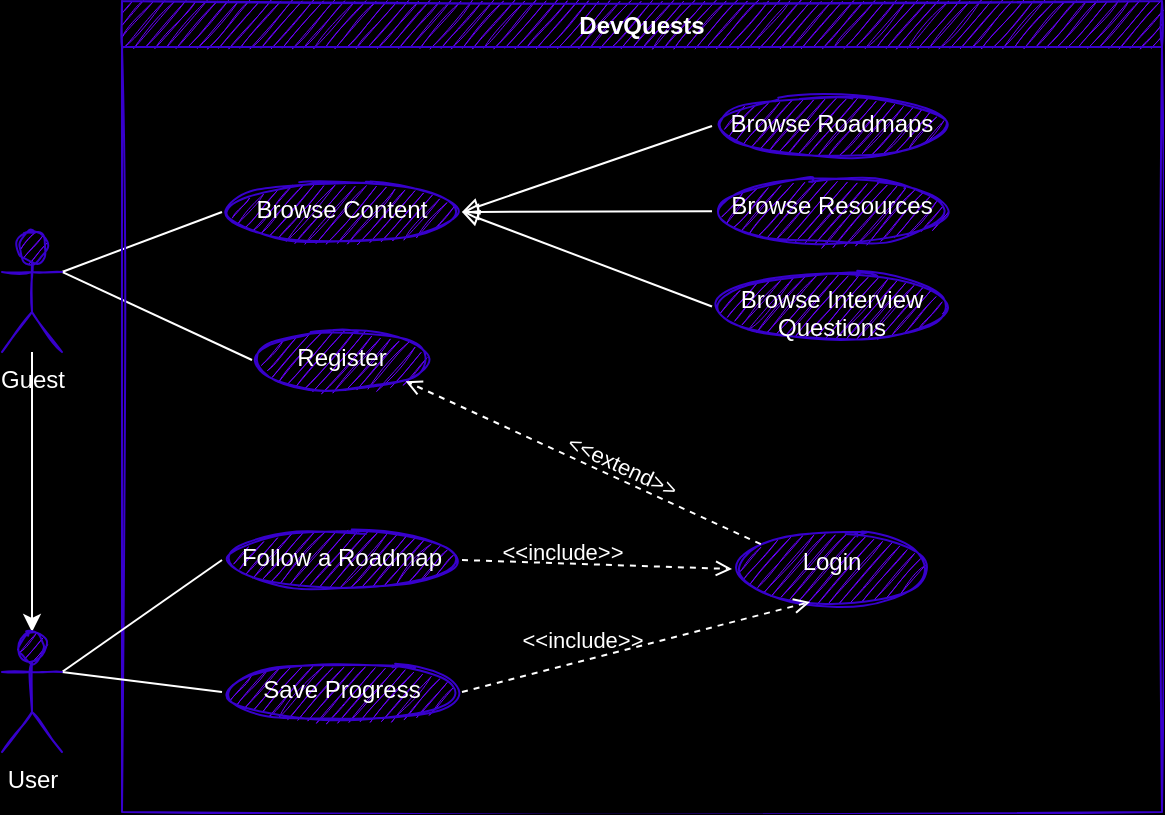 <mxfile>
    <diagram id="eUhTxTXyAQ_sLvQKyVPA" name="Page-1">
        <mxGraphModel dx="537" dy="528" grid="1" gridSize="10" guides="1" tooltips="1" connect="1" arrows="1" fold="1" page="0" pageScale="1" pageWidth="850" pageHeight="1100" background="#000000" math="0" shadow="0">
            <root>
                <mxCell id="0"/>
                <mxCell id="1" parent="0"/>
                <mxCell id="6" value="" style="edgeStyle=none;html=1;strokeColor=#FFFFFF;" parent="1" source="2" target="5" edge="1">
                    <mxGeometry relative="1" as="geometry"/>
                </mxCell>
                <mxCell id="19" value="" style="edgeStyle=none;html=1;exitX=1;exitY=0.333;exitDx=0;exitDy=0;exitPerimeter=0;entryX=0;entryY=0.5;entryDx=0;entryDy=0;endArrow=none;endFill=0;strokeColor=#FFFFFF;" parent="1" source="2" target="18" edge="1">
                    <mxGeometry relative="1" as="geometry"/>
                </mxCell>
                <mxCell id="21" value="" style="edgeStyle=none;html=1;exitX=1;exitY=0.333;exitDx=0;exitDy=0;exitPerimeter=0;entryX=0;entryY=0.5;entryDx=0;entryDy=0;endArrow=none;endFill=0;strokeColor=#FFFFFF;" parent="1" source="2" target="20" edge="1">
                    <mxGeometry relative="1" as="geometry"/>
                </mxCell>
                <mxCell id="2" value="Guest" style="shape=umlActor;verticalLabelPosition=bottom;verticalAlign=top;html=1;fillColor=#6a00ff;fontColor=#ffffff;strokeColor=#3700CC;sketch=1;" parent="1" vertex="1">
                    <mxGeometry x="60" y="130" width="30" height="60" as="geometry"/>
                </mxCell>
                <mxCell id="3" value="DevQuests" style="swimlane;fillColor=#6a00ff;fontColor=#ffffff;strokeColor=#3700CC;sketch=1;" parent="1" vertex="1">
                    <mxGeometry x="120" y="14.5" width="520" height="405.5" as="geometry"/>
                </mxCell>
                <mxCell id="9" value="Browse Roadmaps" style="ellipse;whiteSpace=wrap;html=1;verticalAlign=top;fillColor=#6a00ff;fontColor=#ffffff;strokeColor=#3700CC;sketch=1;" parent="3" vertex="1">
                    <mxGeometry x="295" y="47.5" width="120" height="30" as="geometry"/>
                </mxCell>
                <mxCell id="11" value="Browse Resources" style="ellipse;whiteSpace=wrap;html=1;verticalAlign=top;fillColor=#6a00ff;fontColor=#ffffff;strokeColor=#3700CC;sketch=1;" parent="3" vertex="1">
                    <mxGeometry x="295" y="88.18" width="120" height="33.82" as="geometry"/>
                </mxCell>
                <mxCell id="13" value="Browse Interview Questions" style="ellipse;whiteSpace=wrap;html=1;verticalAlign=top;fillColor=#6a00ff;fontColor=#ffffff;strokeColor=#3700CC;sketch=1;" parent="3" vertex="1">
                    <mxGeometry x="295" y="135.5" width="120" height="34.5" as="geometry"/>
                </mxCell>
                <mxCell id="18" value="Browse Content" style="ellipse;whiteSpace=wrap;html=1;verticalAlign=top;fillColor=#6a00ff;fontColor=#ffffff;strokeColor=#3700CC;sketch=1;" parent="3" vertex="1">
                    <mxGeometry x="50" y="90.5" width="120" height="30" as="geometry"/>
                </mxCell>
                <mxCell id="12" value="" style="edgeStyle=none;html=1;entryX=0;entryY=0.5;entryDx=0;entryDy=0;exitX=1;exitY=0.5;exitDx=0;exitDy=0;startArrow=block;startFill=0;endArrow=none;endFill=0;strokeColor=#FFFFFF;" parent="3" source="18" target="13" edge="1">
                    <mxGeometry relative="1" as="geometry">
                        <mxPoint x="150" y="80" as="sourcePoint"/>
                        <mxPoint x="152.557" y="128.365" as="targetPoint"/>
                    </mxGeometry>
                </mxCell>
                <mxCell id="10" value="" style="edgeStyle=none;html=1;entryX=0;entryY=0.5;entryDx=0;entryDy=0;exitX=1;exitY=0.5;exitDx=0;exitDy=0;startArrow=block;startFill=0;endArrow=none;endFill=0;strokeColor=#FFFFFF;" parent="3" source="18" target="11" edge="1">
                    <mxGeometry relative="1" as="geometry">
                        <mxPoint x="180" y="120" as="sourcePoint"/>
                        <mxPoint x="272.557" y="127.045" as="targetPoint"/>
                    </mxGeometry>
                </mxCell>
                <mxCell id="8" value="" style="edgeStyle=none;html=1;entryX=0;entryY=0.5;entryDx=0;entryDy=0;exitX=1;exitY=0.5;exitDx=0;exitDy=0;startArrow=block;startFill=0;endArrow=none;endFill=0;strokeColor=#FFFFFF;" parent="3" source="18" target="9" edge="1">
                    <mxGeometry relative="1" as="geometry">
                        <mxPoint x="180" y="121.316" as="sourcePoint"/>
                        <mxPoint x="272.557" y="88.365" as="targetPoint"/>
                    </mxGeometry>
                </mxCell>
                <mxCell id="20" value="Register" style="ellipse;whiteSpace=wrap;html=1;verticalAlign=top;fillColor=#6a00ff;fontColor=#ffffff;strokeColor=#3700CC;sketch=1;" parent="3" vertex="1">
                    <mxGeometry x="65" y="164.5" width="90" height="30" as="geometry"/>
                </mxCell>
                <mxCell id="22" value="Login" style="ellipse;whiteSpace=wrap;html=1;verticalAlign=top;fillColor=#6a00ff;fontColor=#ffffff;strokeColor=#3700CC;sketch=1;" parent="3" vertex="1">
                    <mxGeometry x="305" y="266.25" width="100" height="35.5" as="geometry"/>
                </mxCell>
                <mxCell id="25" value="" style="html=1;verticalAlign=bottom;labelBackgroundColor=none;endArrow=open;endFill=0;dashed=1;exitX=0;exitY=0;exitDx=0;exitDy=0;entryX=1;entryY=1;entryDx=0;entryDy=0;strokeColor=#FFFFFF;" parent="3" source="22" target="20" edge="1">
                    <mxGeometry x="-0.517" y="-8" width="160" relative="1" as="geometry">
                        <mxPoint x="85" y="184" as="sourcePoint"/>
                        <mxPoint x="85" y="150" as="targetPoint"/>
                        <mxPoint as="offset"/>
                    </mxGeometry>
                </mxCell>
                <mxCell id="77" value="&amp;lt;&amp;lt;extend&amp;gt;&amp;gt;" style="edgeLabel;html=1;align=center;verticalAlign=middle;resizable=0;points=[];rotation=25;labelBackgroundColor=none;fontColor=#FFFFFF;" parent="25" vertex="1" connectable="0">
                    <mxGeometry x="0.645" y="-2" relative="1" as="geometry">
                        <mxPoint x="76" y="29" as="offset"/>
                    </mxGeometry>
                </mxCell>
                <mxCell id="26" value="Follow a Roadmap" style="ellipse;whiteSpace=wrap;html=1;verticalAlign=top;fillColor=#6a00ff;fontColor=#ffffff;strokeColor=#3700CC;sketch=1;" parent="3" vertex="1">
                    <mxGeometry x="50" y="264.5" width="120" height="30" as="geometry"/>
                </mxCell>
                <mxCell id="28" value="&amp;lt;&amp;lt;include&amp;gt;&amp;gt;" style="html=1;verticalAlign=bottom;labelBackgroundColor=none;endArrow=open;endFill=0;dashed=1;exitX=1;exitY=0.5;exitDx=0;exitDy=0;entryX=0;entryY=0.5;entryDx=0;entryDy=0;strokeColor=#FFFFFF;fontColor=#FFFFFF;" parent="3" source="26" target="22" edge="1">
                    <mxGeometry x="-0.258" y="-3" width="160" relative="1" as="geometry">
                        <mxPoint x="150" y="239" as="sourcePoint"/>
                        <mxPoint x="310" y="239" as="targetPoint"/>
                        <mxPoint as="offset"/>
                    </mxGeometry>
                </mxCell>
                <mxCell id="74" value="Save Progress" style="ellipse;whiteSpace=wrap;html=1;verticalAlign=top;fillColor=#6a00ff;fontColor=#ffffff;strokeColor=#3700CC;sketch=1;" parent="3" vertex="1">
                    <mxGeometry x="50" y="330.5" width="120" height="30" as="geometry"/>
                </mxCell>
                <mxCell id="76" value="&amp;lt;&amp;lt;include&amp;gt;&amp;gt;" style="html=1;verticalAlign=bottom;labelBackgroundColor=none;endArrow=open;endFill=0;dashed=1;exitX=1;exitY=0.5;exitDx=0;exitDy=0;entryX=0.39;entryY=0.965;entryDx=0;entryDy=0;entryPerimeter=0;strokeColor=#FFFFFF;fontColor=#FFFFFF;" parent="3" source="74" target="22" edge="1">
                    <mxGeometry x="-0.306" y="1" width="160" relative="1" as="geometry">
                        <mxPoint x="180" y="369.5" as="sourcePoint"/>
                        <mxPoint x="355" y="304.5" as="targetPoint"/>
                        <mxPoint as="offset"/>
                    </mxGeometry>
                </mxCell>
                <mxCell id="27" value="" style="edgeStyle=none;html=1;startArrow=none;startFill=0;endArrow=none;endFill=0;exitX=1;exitY=0.333;exitDx=0;exitDy=0;exitPerimeter=0;entryX=0;entryY=0.5;entryDx=0;entryDy=0;strokeColor=#FFFFFF;" parent="1" source="5" target="26" edge="1">
                    <mxGeometry relative="1" as="geometry"/>
                </mxCell>
                <mxCell id="75" style="edgeStyle=none;html=1;entryX=0;entryY=0.5;entryDx=0;entryDy=0;exitX=1;exitY=0.333;exitDx=0;exitDy=0;exitPerimeter=0;endArrow=none;endFill=0;strokeColor=#FFFFFF;" parent="1" source="5" target="74" edge="1">
                    <mxGeometry relative="1" as="geometry"/>
                </mxCell>
                <mxCell id="5" value="User" style="shape=umlActor;verticalLabelPosition=bottom;verticalAlign=top;html=1;fillColor=#6a00ff;fontColor=#ffffff;strokeColor=#3700CC;sketch=1;" parent="1" vertex="1">
                    <mxGeometry x="60" y="330" width="30" height="60" as="geometry"/>
                </mxCell>
            </root>
        </mxGraphModel>
    </diagram>
</mxfile>